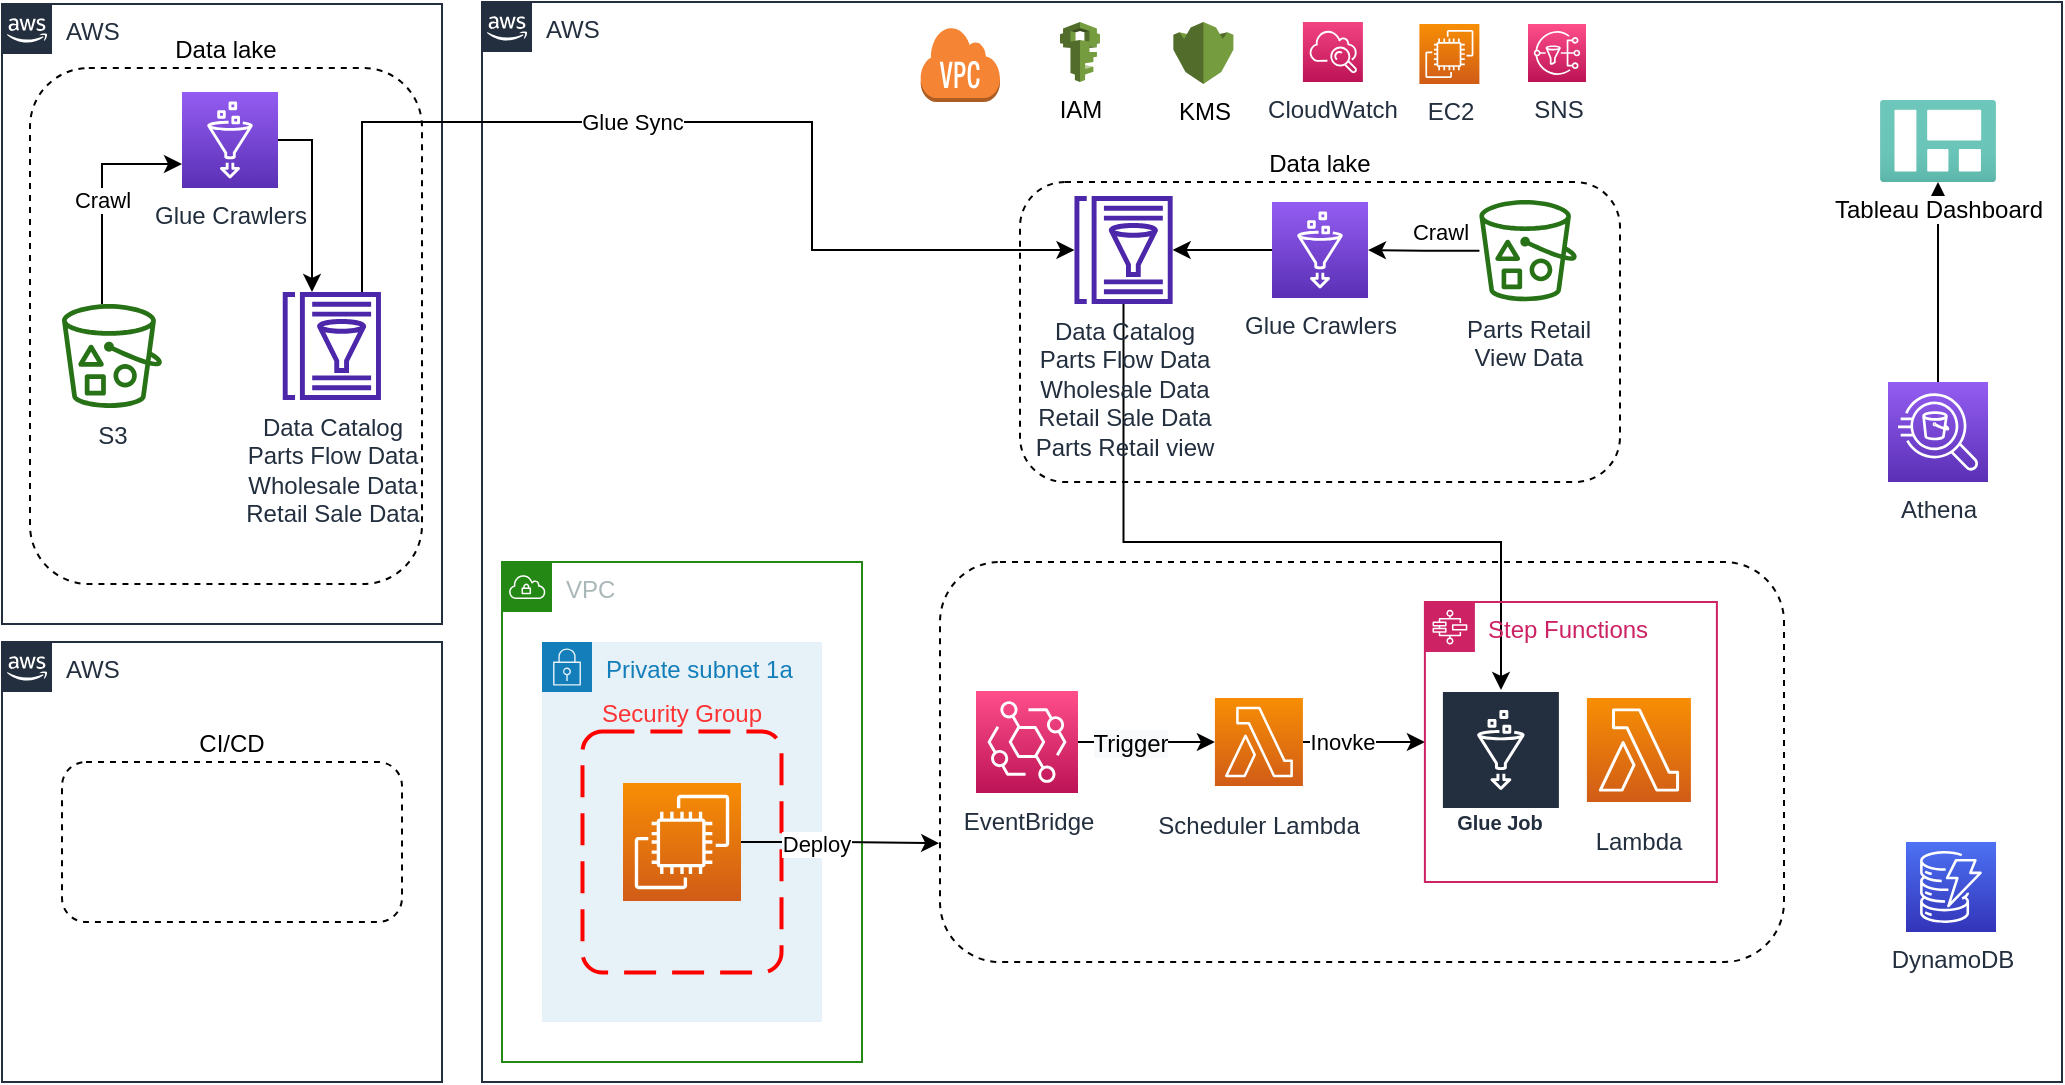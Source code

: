 <mxfile version="17.4.5" type="github">
  <diagram id="Ht1M8jgEwFfnCIfOTk4-" name="Page-1">
    <mxGraphModel dx="782" dy="426" grid="1" gridSize="10" guides="1" tooltips="1" connect="1" arrows="1" fold="1" page="1" pageScale="1" pageWidth="1169" pageHeight="827" math="0" shadow="0">
      <root>
        <mxCell id="0" />
        <mxCell id="1" parent="0" />
        <mxCell id="UEzPUAAOIrF-is8g5C7q-74" value="AWS" style="points=[[0,0],[0.25,0],[0.5,0],[0.75,0],[1,0],[1,0.25],[1,0.5],[1,0.75],[1,1],[0.75,1],[0.5,1],[0.25,1],[0,1],[0,0.75],[0,0.5],[0,0.25]];outlineConnect=0;gradientColor=none;html=1;whiteSpace=wrap;fontSize=12;fontStyle=0;shape=mxgraph.aws4.group;grIcon=mxgraph.aws4.group_aws_cloud_alt;strokeColor=#232F3E;fillColor=none;verticalAlign=top;align=left;spacingLeft=30;fontColor=#232F3E;dashed=0;labelBackgroundColor=#ffffff;container=1;pointerEvents=0;collapsible=0;recursiveResize=0;" parent="1" vertex="1">
          <mxGeometry x="360" y="110" width="790" height="540" as="geometry" />
        </mxCell>
        <mxCell id="5JZvCcHymxRbm2tx9UMQ-85" value="" style="rounded=1;whiteSpace=wrap;html=1;dashed=1;align=center;labelPosition=center;verticalLabelPosition=top;verticalAlign=bottom;" vertex="1" parent="UEzPUAAOIrF-is8g5C7q-74">
          <mxGeometry x="229" y="280" width="422" height="200" as="geometry" />
        </mxCell>
        <mxCell id="5JZvCcHymxRbm2tx9UMQ-83" value="Data lake" style="rounded=1;whiteSpace=wrap;html=1;dashed=1;align=center;labelPosition=center;verticalLabelPosition=top;verticalAlign=bottom;" vertex="1" parent="UEzPUAAOIrF-is8g5C7q-74">
          <mxGeometry x="269" y="90" width="300" height="150" as="geometry" />
        </mxCell>
        <mxCell id="D5x38RxMxP4ojH3yNYhL-5" value="IAM" style="outlineConnect=0;dashed=0;verticalLabelPosition=bottom;verticalAlign=top;align=center;html=1;shape=mxgraph.aws3.iam;fillColor=#759C3E;gradientColor=none;" parent="UEzPUAAOIrF-is8g5C7q-74" vertex="1">
          <mxGeometry x="289" y="10" width="20" height="30" as="geometry" />
        </mxCell>
        <mxCell id="D5x38RxMxP4ojH3yNYhL-6" value="KMS" style="outlineConnect=0;dashed=0;verticalLabelPosition=bottom;verticalAlign=top;align=center;html=1;shape=mxgraph.aws3.kms;fillColor=#759C3E;gradientColor=none;" parent="UEzPUAAOIrF-is8g5C7q-74" vertex="1">
          <mxGeometry x="345.7" y="10" width="30" height="31" as="geometry" />
        </mxCell>
        <mxCell id="D5x38RxMxP4ojH3yNYhL-8" value="EC2" style="sketch=0;points=[[0,0,0],[0.25,0,0],[0.5,0,0],[0.75,0,0],[1,0,0],[0,1,0],[0.25,1,0],[0.5,1,0],[0.75,1,0],[1,1,0],[0,0.25,0],[0,0.5,0],[0,0.75,0],[1,0.25,0],[1,0.5,0],[1,0.75,0]];outlineConnect=0;fontColor=#232F3E;gradientColor=#F78E04;gradientDirection=north;fillColor=#D05C17;strokeColor=#ffffff;dashed=0;verticalLabelPosition=bottom;verticalAlign=top;align=center;html=1;fontSize=12;fontStyle=0;aspect=fixed;shape=mxgraph.aws4.resourceIcon;resIcon=mxgraph.aws4.ec2;" parent="UEzPUAAOIrF-is8g5C7q-74" vertex="1">
          <mxGeometry x="468.7" y="11" width="30" height="30" as="geometry" />
        </mxCell>
        <mxCell id="HbvPqLadg1i_rSj2PFfl-3" style="edgeStyle=orthogonalEdgeStyle;rounded=0;orthogonalLoop=1;jettySize=auto;html=1;" parent="UEzPUAAOIrF-is8g5C7q-74" source="D5x38RxMxP4ojH3yNYhL-64" target="D5x38RxMxP4ojH3yNYhL-71" edge="1">
          <mxGeometry relative="1" as="geometry">
            <Array as="points">
              <mxPoint x="409" y="270" />
              <mxPoint x="409" y="270" />
            </Array>
          </mxGeometry>
        </mxCell>
        <mxCell id="D5x38RxMxP4ojH3yNYhL-64" value="Data Catalog&lt;br&gt;Parts Flow Data&lt;br&gt;Wholesale Data&lt;br&gt;Retail Sale Data&lt;br&gt;Parts Retail view" style="sketch=0;outlineConnect=0;fontColor=#232F3E;gradientColor=none;fillColor=#4D27AA;strokeColor=none;dashed=0;verticalLabelPosition=bottom;verticalAlign=top;align=center;html=1;fontSize=12;fontStyle=0;aspect=fixed;pointerEvents=1;shape=mxgraph.aws4.glue_data_catalog;" parent="UEzPUAAOIrF-is8g5C7q-74" vertex="1">
          <mxGeometry x="295.86" y="97" width="49.84" height="54" as="geometry" />
        </mxCell>
        <mxCell id="D5x38RxMxP4ojH3yNYhL-75" value="DynamoDB" style="outlineConnect=0;fontColor=#232F3E;gradientColor=#4D72F3;gradientDirection=north;fillColor=#3334B9;strokeColor=#ffffff;dashed=0;verticalLabelPosition=bottom;verticalAlign=top;align=center;html=1;fontSize=12;fontStyle=0;aspect=fixed;shape=mxgraph.aws4.resourceIcon;resIcon=mxgraph.aws4.dynamodb;labelBackgroundColor=#ffffff;" parent="UEzPUAAOIrF-is8g5C7q-74" vertex="1">
          <mxGeometry x="712" y="420" width="45" height="45" as="geometry" />
        </mxCell>
        <mxCell id="Nk9QknCNrntJDcs6LPOg-6" value="" style="outlineConnect=0;dashed=0;verticalLabelPosition=bottom;verticalAlign=top;align=center;html=1;shape=mxgraph.aws3.virtual_private_cloud;fillColor=#F58534;gradientColor=none;" parent="UEzPUAAOIrF-is8g5C7q-74" vertex="1">
          <mxGeometry x="219" y="12" width="40" height="38" as="geometry" />
        </mxCell>
        <mxCell id="D5x38RxMxP4ojH3yNYhL-73" style="edgeStyle=orthogonalEdgeStyle;rounded=0;orthogonalLoop=1;jettySize=auto;html=1;" parent="UEzPUAAOIrF-is8g5C7q-74" source="D5x38RxMxP4ojH3yNYhL-67" target="D5x38RxMxP4ojH3yNYhL-68" edge="1">
          <mxGeometry relative="1" as="geometry">
            <Array as="points">
              <mxPoint x="357" y="370" />
              <mxPoint x="357" y="370" />
            </Array>
          </mxGeometry>
        </mxCell>
        <mxCell id="5JZvCcHymxRbm2tx9UMQ-79" value="&lt;span style=&quot;font-size: 12px ; background-color: rgb(248 , 249 , 250)&quot;&gt;Trigger&lt;/span&gt;" style="edgeLabel;html=1;align=center;verticalAlign=middle;resizable=0;points=[];" vertex="1" connectable="0" parent="D5x38RxMxP4ojH3yNYhL-73">
          <mxGeometry x="-0.246" y="-1" relative="1" as="geometry">
            <mxPoint as="offset" />
          </mxGeometry>
        </mxCell>
        <mxCell id="D5x38RxMxP4ojH3yNYhL-67" value="EventBridge" style="sketch=0;points=[[0,0,0],[0.25,0,0],[0.5,0,0],[0.75,0,0],[1,0,0],[0,1,0],[0.25,1,0],[0.5,1,0],[0.75,1,0],[1,1,0],[0,0.25,0],[0,0.5,0],[0,0.75,0],[1,0.25,0],[1,0.5,0],[1,0.75,0]];outlineConnect=0;fontColor=#232F3E;gradientColor=#FF4F8B;gradientDirection=north;fillColor=#BC1356;strokeColor=#ffffff;dashed=0;verticalLabelPosition=bottom;verticalAlign=top;align=center;html=1;fontSize=12;fontStyle=0;aspect=fixed;shape=mxgraph.aws4.resourceIcon;resIcon=mxgraph.aws4.eventbridge;" parent="UEzPUAAOIrF-is8g5C7q-74" vertex="1">
          <mxGeometry x="247" y="344.5" width="51" height="51" as="geometry" />
        </mxCell>
        <mxCell id="D5x38RxMxP4ojH3yNYhL-74" style="edgeStyle=orthogonalEdgeStyle;rounded=0;orthogonalLoop=1;jettySize=auto;html=1;" parent="UEzPUAAOIrF-is8g5C7q-74" source="D5x38RxMxP4ojH3yNYhL-68" target="D5x38RxMxP4ojH3yNYhL-70" edge="1">
          <mxGeometry relative="1" as="geometry">
            <Array as="points">
              <mxPoint x="437" y="370" />
              <mxPoint x="437" y="370" />
            </Array>
          </mxGeometry>
        </mxCell>
        <mxCell id="5JZvCcHymxRbm2tx9UMQ-80" value="Inovke" style="edgeLabel;html=1;align=center;verticalAlign=middle;resizable=0;points=[];" vertex="1" connectable="0" parent="D5x38RxMxP4ojH3yNYhL-74">
          <mxGeometry x="0.386" y="-1" relative="1" as="geometry">
            <mxPoint x="-23" y="-1" as="offset" />
          </mxGeometry>
        </mxCell>
        <mxCell id="D5x38RxMxP4ojH3yNYhL-68" value="Scheduler Lambda" style="outlineConnect=0;fontColor=#232F3E;gradientColor=#F78E04;gradientDirection=north;fillColor=#D05C17;strokeColor=#ffffff;dashed=0;verticalLabelPosition=bottom;verticalAlign=top;align=center;html=1;fontSize=12;fontStyle=0;aspect=fixed;shape=mxgraph.aws4.resourceIcon;resIcon=mxgraph.aws4.lambda;labelBackgroundColor=#ffffff;spacingTop=6;" parent="UEzPUAAOIrF-is8g5C7q-74" vertex="1">
          <mxGeometry x="366.45" y="348" width="44" height="44" as="geometry" />
        </mxCell>
        <mxCell id="D5x38RxMxP4ojH3yNYhL-70" value="Step Functions" style="points=[[0,0],[0.25,0],[0.5,0],[0.75,0],[1,0],[1,0.25],[1,0.5],[1,0.75],[1,1],[0.75,1],[0.5,1],[0.25,1],[0,1],[0,0.75],[0,0.5],[0,0.25]];outlineConnect=0;gradientColor=none;html=1;whiteSpace=wrap;fontSize=12;fontStyle=0;container=1;pointerEvents=0;collapsible=0;recursiveResize=0;shape=mxgraph.aws4.group;grIcon=mxgraph.aws4.group_aws_step_functions_workflow;strokeColor=#CD2264;fillColor=none;verticalAlign=top;align=left;spacingLeft=30;fontColor=#CD2264;dashed=0;" parent="UEzPUAAOIrF-is8g5C7q-74" vertex="1">
          <mxGeometry x="471.45" y="300" width="146" height="140" as="geometry" />
        </mxCell>
        <mxCell id="D5x38RxMxP4ojH3yNYhL-72" value="Lambda" style="outlineConnect=0;fontColor=#232F3E;gradientColor=#F78E04;gradientDirection=north;fillColor=#D05C17;strokeColor=#ffffff;dashed=0;verticalLabelPosition=bottom;verticalAlign=top;align=center;html=1;fontSize=12;fontStyle=0;aspect=fixed;shape=mxgraph.aws4.resourceIcon;resIcon=mxgraph.aws4.lambda;labelBackgroundColor=#ffffff;spacingTop=6;" parent="D5x38RxMxP4ojH3yNYhL-70" vertex="1">
          <mxGeometry x="81" y="48" width="52" height="52" as="geometry" />
        </mxCell>
        <mxCell id="D5x38RxMxP4ojH3yNYhL-71" value="Glue Job" style="sketch=0;outlineConnect=0;fontColor=#232F3E;gradientColor=none;strokeColor=#ffffff;fillColor=#232F3E;dashed=0;verticalLabelPosition=middle;verticalAlign=bottom;align=center;html=1;whiteSpace=wrap;fontSize=10;fontStyle=1;spacing=3;shape=mxgraph.aws4.productIcon;prIcon=mxgraph.aws4.glue;" parent="UEzPUAAOIrF-is8g5C7q-74" vertex="1">
          <mxGeometry x="479.45" y="344" width="60" height="76" as="geometry" />
        </mxCell>
        <mxCell id="D5x38RxMxP4ojH3yNYhL-89" value="CloudWatch" style="outlineConnect=0;fontColor=#232F3E;gradientColor=#F34482;gradientDirection=north;fillColor=#BC1356;strokeColor=#ffffff;dashed=0;verticalLabelPosition=bottom;verticalAlign=top;align=center;html=1;fontSize=12;fontStyle=0;aspect=fixed;shape=mxgraph.aws4.resourceIcon;resIcon=mxgraph.aws4.cloudwatch;labelBackgroundColor=#ffffff;" parent="UEzPUAAOIrF-is8g5C7q-74" vertex="1">
          <mxGeometry x="410.45" y="10" width="30" height="30" as="geometry" />
        </mxCell>
        <mxCell id="HbvPqLadg1i_rSj2PFfl-2" value="SNS" style="sketch=0;points=[[0,0,0],[0.25,0,0],[0.5,0,0],[0.75,0,0],[1,0,0],[0,1,0],[0.25,1,0],[0.5,1,0],[0.75,1,0],[1,1,0],[0,0.25,0],[0,0.5,0],[0,0.75,0],[1,0.25,0],[1,0.5,0],[1,0.75,0]];outlineConnect=0;fontColor=#232F3E;gradientColor=#FF4F8B;gradientDirection=north;fillColor=#BC1356;strokeColor=#ffffff;dashed=0;verticalLabelPosition=bottom;verticalAlign=top;align=center;html=1;fontSize=12;fontStyle=0;aspect=fixed;shape=mxgraph.aws4.resourceIcon;resIcon=mxgraph.aws4.sns;" parent="UEzPUAAOIrF-is8g5C7q-74" vertex="1">
          <mxGeometry x="523" y="11" width="29" height="29" as="geometry" />
        </mxCell>
        <mxCell id="5JZvCcHymxRbm2tx9UMQ-87" style="edgeStyle=orthogonalEdgeStyle;rounded=0;orthogonalLoop=1;jettySize=auto;html=1;entryX=1;entryY=0.5;entryDx=0;entryDy=0;entryPerimeter=0;" edge="1" parent="UEzPUAAOIrF-is8g5C7q-74" source="HbvPqLadg1i_rSj2PFfl-5" target="5JZvCcHymxRbm2tx9UMQ-86">
          <mxGeometry relative="1" as="geometry" />
        </mxCell>
        <mxCell id="HbvPqLadg1i_rSj2PFfl-5" value="Parts Retail &lt;br&gt;View Data" style="outlineConnect=0;fontColor=#232F3E;gradientColor=none;fillColor=#277116;strokeColor=none;dashed=0;verticalLabelPosition=bottom;verticalAlign=top;align=center;html=1;fontSize=12;fontStyle=0;aspect=fixed;pointerEvents=1;shape=mxgraph.aws4.bucket_with_objects;labelBackgroundColor=#ffffff;" parent="UEzPUAAOIrF-is8g5C7q-74" vertex="1">
          <mxGeometry x="498.7" y="99" width="48.72" height="50.65" as="geometry" />
        </mxCell>
        <mxCell id="HbvPqLadg1i_rSj2PFfl-17" style="edgeStyle=orthogonalEdgeStyle;rounded=0;orthogonalLoop=1;jettySize=auto;html=1;" parent="UEzPUAAOIrF-is8g5C7q-74" source="HbvPqLadg1i_rSj2PFfl-8" target="HbvPqLadg1i_rSj2PFfl-9" edge="1">
          <mxGeometry relative="1" as="geometry" />
        </mxCell>
        <mxCell id="HbvPqLadg1i_rSj2PFfl-8" value="Athena" style="sketch=0;points=[[0,0,0],[0.25,0,0],[0.5,0,0],[0.75,0,0],[1,0,0],[0,1,0],[0.25,1,0],[0.5,1,0],[0.75,1,0],[1,1,0],[0,0.25,0],[0,0.5,0],[0,0.75,0],[1,0.25,0],[1,0.5,0],[1,0.75,0]];outlineConnect=0;fontColor=#232F3E;gradientColor=#945DF2;gradientDirection=north;fillColor=#5A30B5;strokeColor=#ffffff;dashed=0;verticalLabelPosition=bottom;verticalAlign=top;align=center;html=1;fontSize=12;fontStyle=0;aspect=fixed;shape=mxgraph.aws4.resourceIcon;resIcon=mxgraph.aws4.athena;" parent="UEzPUAAOIrF-is8g5C7q-74" vertex="1">
          <mxGeometry x="703" y="190" width="50" height="50" as="geometry" />
        </mxCell>
        <mxCell id="HbvPqLadg1i_rSj2PFfl-9" value="Tableau Dashboard" style="aspect=fixed;html=1;points=[];align=center;image;fontSize=12;image=img/lib/azure2/general/Dashboard.svg;" parent="UEzPUAAOIrF-is8g5C7q-74" vertex="1">
          <mxGeometry x="699" y="49.06" width="58" height="40.94" as="geometry" />
        </mxCell>
        <mxCell id="5JZvCcHymxRbm2tx9UMQ-89" style="edgeStyle=orthogonalEdgeStyle;rounded=0;orthogonalLoop=1;jettySize=auto;html=1;" edge="1" parent="UEzPUAAOIrF-is8g5C7q-74" source="5JZvCcHymxRbm2tx9UMQ-86" target="D5x38RxMxP4ojH3yNYhL-64">
          <mxGeometry relative="1" as="geometry" />
        </mxCell>
        <mxCell id="5JZvCcHymxRbm2tx9UMQ-86" value="Glue Crawlers" style="sketch=0;points=[[0,0,0],[0.25,0,0],[0.5,0,0],[0.75,0,0],[1,0,0],[0,1,0],[0.25,1,0],[0.5,1,0],[0.75,1,0],[1,1,0],[0,0.25,0],[0,0.5,0],[0,0.75,0],[1,0.25,0],[1,0.5,0],[1,0.75,0]];outlineConnect=0;fontColor=#232F3E;gradientColor=#945DF2;gradientDirection=north;fillColor=#5A30B5;strokeColor=#ffffff;dashed=0;verticalLabelPosition=bottom;verticalAlign=top;align=center;html=1;fontSize=12;fontStyle=0;aspect=fixed;shape=mxgraph.aws4.resourceIcon;resIcon=mxgraph.aws4.glue;" vertex="1" parent="UEzPUAAOIrF-is8g5C7q-74">
          <mxGeometry x="395" y="100" width="48" height="48" as="geometry" />
        </mxCell>
        <mxCell id="5JZvCcHymxRbm2tx9UMQ-90" value="VPC" style="points=[[0,0],[0.25,0],[0.5,0],[0.75,0],[1,0],[1,0.25],[1,0.5],[1,0.75],[1,1],[0.75,1],[0.5,1],[0.25,1],[0,1],[0,0.75],[0,0.5],[0,0.25]];outlineConnect=0;gradientColor=none;html=1;whiteSpace=wrap;fontSize=12;fontStyle=0;container=1;pointerEvents=0;collapsible=0;recursiveResize=0;shape=mxgraph.aws4.group;grIcon=mxgraph.aws4.group_vpc;strokeColor=#248814;fillColor=none;verticalAlign=top;align=left;spacingLeft=30;fontColor=#AAB7B8;dashed=0;" vertex="1" parent="UEzPUAAOIrF-is8g5C7q-74">
          <mxGeometry x="10" y="280" width="180" height="250" as="geometry" />
        </mxCell>
        <mxCell id="5JZvCcHymxRbm2tx9UMQ-92" value="Private subnet 1a" style="points=[[0,0],[0.25,0],[0.5,0],[0.75,0],[1,0],[1,0.25],[1,0.5],[1,0.75],[1,1],[0.75,1],[0.5,1],[0.25,1],[0,1],[0,0.75],[0,0.5],[0,0.25]];outlineConnect=0;gradientColor=none;html=1;whiteSpace=wrap;fontSize=12;fontStyle=0;container=1;pointerEvents=0;collapsible=0;recursiveResize=0;shape=mxgraph.aws4.group;grIcon=mxgraph.aws4.group_security_group;grStroke=0;strokeColor=#147EBA;fillColor=#E6F2F8;verticalAlign=top;align=left;spacingLeft=30;fontColor=#147EBA;dashed=0;" vertex="1" parent="5JZvCcHymxRbm2tx9UMQ-90">
          <mxGeometry x="20" y="40" width="140" height="190" as="geometry" />
        </mxCell>
        <mxCell id="5JZvCcHymxRbm2tx9UMQ-93" value="Security Group" style="rounded=1;arcSize=10;dashed=1;strokeColor=#ff0000;fillColor=none;gradientColor=none;dashPattern=8 4;strokeWidth=2;labelPosition=center;verticalLabelPosition=top;align=center;verticalAlign=bottom;fontColor=#FF3333;" vertex="1" parent="5JZvCcHymxRbm2tx9UMQ-92">
          <mxGeometry x="20.25" y="44.75" width="99.5" height="120.5" as="geometry" />
        </mxCell>
        <mxCell id="5JZvCcHymxRbm2tx9UMQ-95" value="" style="sketch=0;points=[[0,0,0],[0.25,0,0],[0.5,0,0],[0.75,0,0],[1,0,0],[0,1,0],[0.25,1,0],[0.5,1,0],[0.75,1,0],[1,1,0],[0,0.25,0],[0,0.5,0],[0,0.75,0],[1,0.25,0],[1,0.5,0],[1,0.75,0]];outlineConnect=0;fontColor=#232F3E;gradientColor=#F78E04;gradientDirection=north;fillColor=#D05C17;strokeColor=#ffffff;dashed=0;verticalLabelPosition=bottom;verticalAlign=top;align=center;html=1;fontSize=12;fontStyle=0;aspect=fixed;shape=mxgraph.aws4.resourceIcon;resIcon=mxgraph.aws4.ec2;" vertex="1" parent="5JZvCcHymxRbm2tx9UMQ-92">
          <mxGeometry x="40.5" y="70.5" width="59" height="59" as="geometry" />
        </mxCell>
        <mxCell id="5JZvCcHymxRbm2tx9UMQ-99" style="edgeStyle=orthogonalEdgeStyle;rounded=0;orthogonalLoop=1;jettySize=auto;html=1;entryX=-0.001;entryY=0.703;entryDx=0;entryDy=0;entryPerimeter=0;fontColor=#FF3333;" edge="1" parent="UEzPUAAOIrF-is8g5C7q-74" source="5JZvCcHymxRbm2tx9UMQ-95" target="5JZvCcHymxRbm2tx9UMQ-85">
          <mxGeometry relative="1" as="geometry" />
        </mxCell>
        <mxCell id="5JZvCcHymxRbm2tx9UMQ-100" value="Deploy" style="edgeLabel;html=1;align=center;verticalAlign=middle;resizable=0;points=[];fontColor=#000000;" vertex="1" connectable="0" parent="5JZvCcHymxRbm2tx9UMQ-99">
          <mxGeometry x="-0.254" y="-1" relative="1" as="geometry">
            <mxPoint as="offset" />
          </mxGeometry>
        </mxCell>
        <mxCell id="5JZvCcHymxRbm2tx9UMQ-59" value="AWS&amp;nbsp;" style="points=[[0,0],[0.25,0],[0.5,0],[0.75,0],[1,0],[1,0.25],[1,0.5],[1,0.75],[1,1],[0.75,1],[0.5,1],[0.25,1],[0,1],[0,0.75],[0,0.5],[0,0.25]];outlineConnect=0;gradientColor=none;html=1;whiteSpace=wrap;fontSize=12;fontStyle=0;shape=mxgraph.aws4.group;grIcon=mxgraph.aws4.group_aws_cloud_alt;strokeColor=#232F3E;fillColor=none;verticalAlign=top;align=left;spacingLeft=30;fontColor=#232F3E;dashed=0;labelBackgroundColor=#ffffff;container=1;pointerEvents=0;collapsible=0;recursiveResize=0;" vertex="1" parent="1">
          <mxGeometry x="120" y="111" width="220" height="310" as="geometry" />
        </mxCell>
        <mxCell id="5JZvCcHymxRbm2tx9UMQ-71" value="Data lake" style="rounded=1;whiteSpace=wrap;html=1;dashed=1;align=center;labelPosition=center;verticalLabelPosition=top;verticalAlign=bottom;" vertex="1" parent="5JZvCcHymxRbm2tx9UMQ-59">
          <mxGeometry x="14" y="32" width="196" height="258" as="geometry" />
        </mxCell>
        <mxCell id="5JZvCcHymxRbm2tx9UMQ-60" value="Data Catalog&lt;br&gt;Parts Flow Data&lt;br&gt;Wholesale Data&lt;br&gt;Retail Sale Data" style="sketch=0;outlineConnect=0;fontColor=#232F3E;gradientColor=none;fillColor=#4D27AA;strokeColor=none;dashed=0;verticalLabelPosition=bottom;verticalAlign=top;align=center;html=1;fontSize=12;fontStyle=0;aspect=fixed;pointerEvents=1;shape=mxgraph.aws4.glue_data_catalog;" vertex="1" parent="5JZvCcHymxRbm2tx9UMQ-59">
          <mxGeometry x="140" y="144" width="49.84" height="54" as="geometry" />
        </mxCell>
        <mxCell id="5JZvCcHymxRbm2tx9UMQ-77" style="edgeStyle=orthogonalEdgeStyle;rounded=0;orthogonalLoop=1;jettySize=auto;html=1;entryX=0;entryY=0.75;entryDx=0;entryDy=0;entryPerimeter=0;" edge="1" parent="5JZvCcHymxRbm2tx9UMQ-59" source="5JZvCcHymxRbm2tx9UMQ-61" target="5JZvCcHymxRbm2tx9UMQ-67">
          <mxGeometry relative="1" as="geometry">
            <Array as="points">
              <mxPoint x="50" y="80" />
            </Array>
          </mxGeometry>
        </mxCell>
        <mxCell id="5JZvCcHymxRbm2tx9UMQ-78" value="Crawl" style="edgeLabel;html=1;align=center;verticalAlign=middle;resizable=0;points=[];" vertex="1" connectable="0" parent="5JZvCcHymxRbm2tx9UMQ-77">
          <mxGeometry x="-0.049" relative="1" as="geometry">
            <mxPoint as="offset" />
          </mxGeometry>
        </mxCell>
        <mxCell id="5JZvCcHymxRbm2tx9UMQ-88" value="Crawl" style="edgeLabel;html=1;align=center;verticalAlign=middle;resizable=0;points=[];" vertex="1" connectable="0" parent="5JZvCcHymxRbm2tx9UMQ-77">
          <mxGeometry x="-0.049" relative="1" as="geometry">
            <mxPoint x="669" y="16" as="offset" />
          </mxGeometry>
        </mxCell>
        <mxCell id="5JZvCcHymxRbm2tx9UMQ-61" value="S3" style="outlineConnect=0;fontColor=#232F3E;gradientColor=none;fillColor=#277116;strokeColor=none;dashed=0;verticalLabelPosition=bottom;verticalAlign=top;align=center;html=1;fontSize=12;fontStyle=0;aspect=fixed;pointerEvents=1;shape=mxgraph.aws4.bucket_with_objects;labelBackgroundColor=#ffffff;" vertex="1" parent="5JZvCcHymxRbm2tx9UMQ-59">
          <mxGeometry x="30" y="150" width="50" height="51.99" as="geometry" />
        </mxCell>
        <mxCell id="5JZvCcHymxRbm2tx9UMQ-69" style="edgeStyle=orthogonalEdgeStyle;rounded=0;orthogonalLoop=1;jettySize=auto;html=1;" edge="1" parent="5JZvCcHymxRbm2tx9UMQ-59" source="5JZvCcHymxRbm2tx9UMQ-67" target="5JZvCcHymxRbm2tx9UMQ-60">
          <mxGeometry relative="1" as="geometry">
            <Array as="points">
              <mxPoint x="155" y="68" />
            </Array>
          </mxGeometry>
        </mxCell>
        <mxCell id="5JZvCcHymxRbm2tx9UMQ-67" value="Glue Crawlers" style="sketch=0;points=[[0,0,0],[0.25,0,0],[0.5,0,0],[0.75,0,0],[1,0,0],[0,1,0],[0.25,1,0],[0.5,1,0],[0.75,1,0],[1,1,0],[0,0.25,0],[0,0.5,0],[0,0.75,0],[1,0.25,0],[1,0.5,0],[1,0.75,0]];outlineConnect=0;fontColor=#232F3E;gradientColor=#945DF2;gradientDirection=north;fillColor=#5A30B5;strokeColor=#ffffff;dashed=0;verticalLabelPosition=bottom;verticalAlign=top;align=center;html=1;fontSize=12;fontStyle=0;aspect=fixed;shape=mxgraph.aws4.resourceIcon;resIcon=mxgraph.aws4.glue;" vertex="1" parent="5JZvCcHymxRbm2tx9UMQ-59">
          <mxGeometry x="90" y="44" width="48" height="48" as="geometry" />
        </mxCell>
        <mxCell id="5JZvCcHymxRbm2tx9UMQ-72" style="edgeStyle=orthogonalEdgeStyle;rounded=0;orthogonalLoop=1;jettySize=auto;html=1;" edge="1" parent="1" source="5JZvCcHymxRbm2tx9UMQ-60" target="D5x38RxMxP4ojH3yNYhL-64">
          <mxGeometry relative="1" as="geometry">
            <Array as="points">
              <mxPoint x="300" y="170" />
              <mxPoint x="525" y="170" />
            </Array>
          </mxGeometry>
        </mxCell>
        <mxCell id="5JZvCcHymxRbm2tx9UMQ-73" value="Glue Sync" style="edgeLabel;html=1;align=center;verticalAlign=middle;resizable=0;points=[];" vertex="1" connectable="0" parent="5JZvCcHymxRbm2tx9UMQ-72">
          <mxGeometry x="-0.132" relative="1" as="geometry">
            <mxPoint as="offset" />
          </mxGeometry>
        </mxCell>
        <mxCell id="5JZvCcHymxRbm2tx9UMQ-102" value="AWS&amp;nbsp;" style="points=[[0,0],[0.25,0],[0.5,0],[0.75,0],[1,0],[1,0.25],[1,0.5],[1,0.75],[1,1],[0.75,1],[0.5,1],[0.25,1],[0,1],[0,0.75],[0,0.5],[0,0.25]];outlineConnect=0;gradientColor=none;html=1;whiteSpace=wrap;fontSize=12;fontStyle=0;shape=mxgraph.aws4.group;grIcon=mxgraph.aws4.group_aws_cloud_alt;strokeColor=#232F3E;fillColor=none;verticalAlign=top;align=left;spacingLeft=30;fontColor=#232F3E;dashed=0;labelBackgroundColor=#ffffff;container=1;pointerEvents=0;collapsible=0;recursiveResize=0;" vertex="1" parent="1">
          <mxGeometry x="120" y="430" width="220" height="220" as="geometry" />
        </mxCell>
        <mxCell id="5JZvCcHymxRbm2tx9UMQ-103" value="CI/CD" style="rounded=1;whiteSpace=wrap;html=1;dashed=1;align=center;labelPosition=center;verticalLabelPosition=top;verticalAlign=bottom;" vertex="1" parent="5JZvCcHymxRbm2tx9UMQ-102">
          <mxGeometry x="30" y="60" width="170" height="80" as="geometry" />
        </mxCell>
      </root>
    </mxGraphModel>
  </diagram>
</mxfile>

